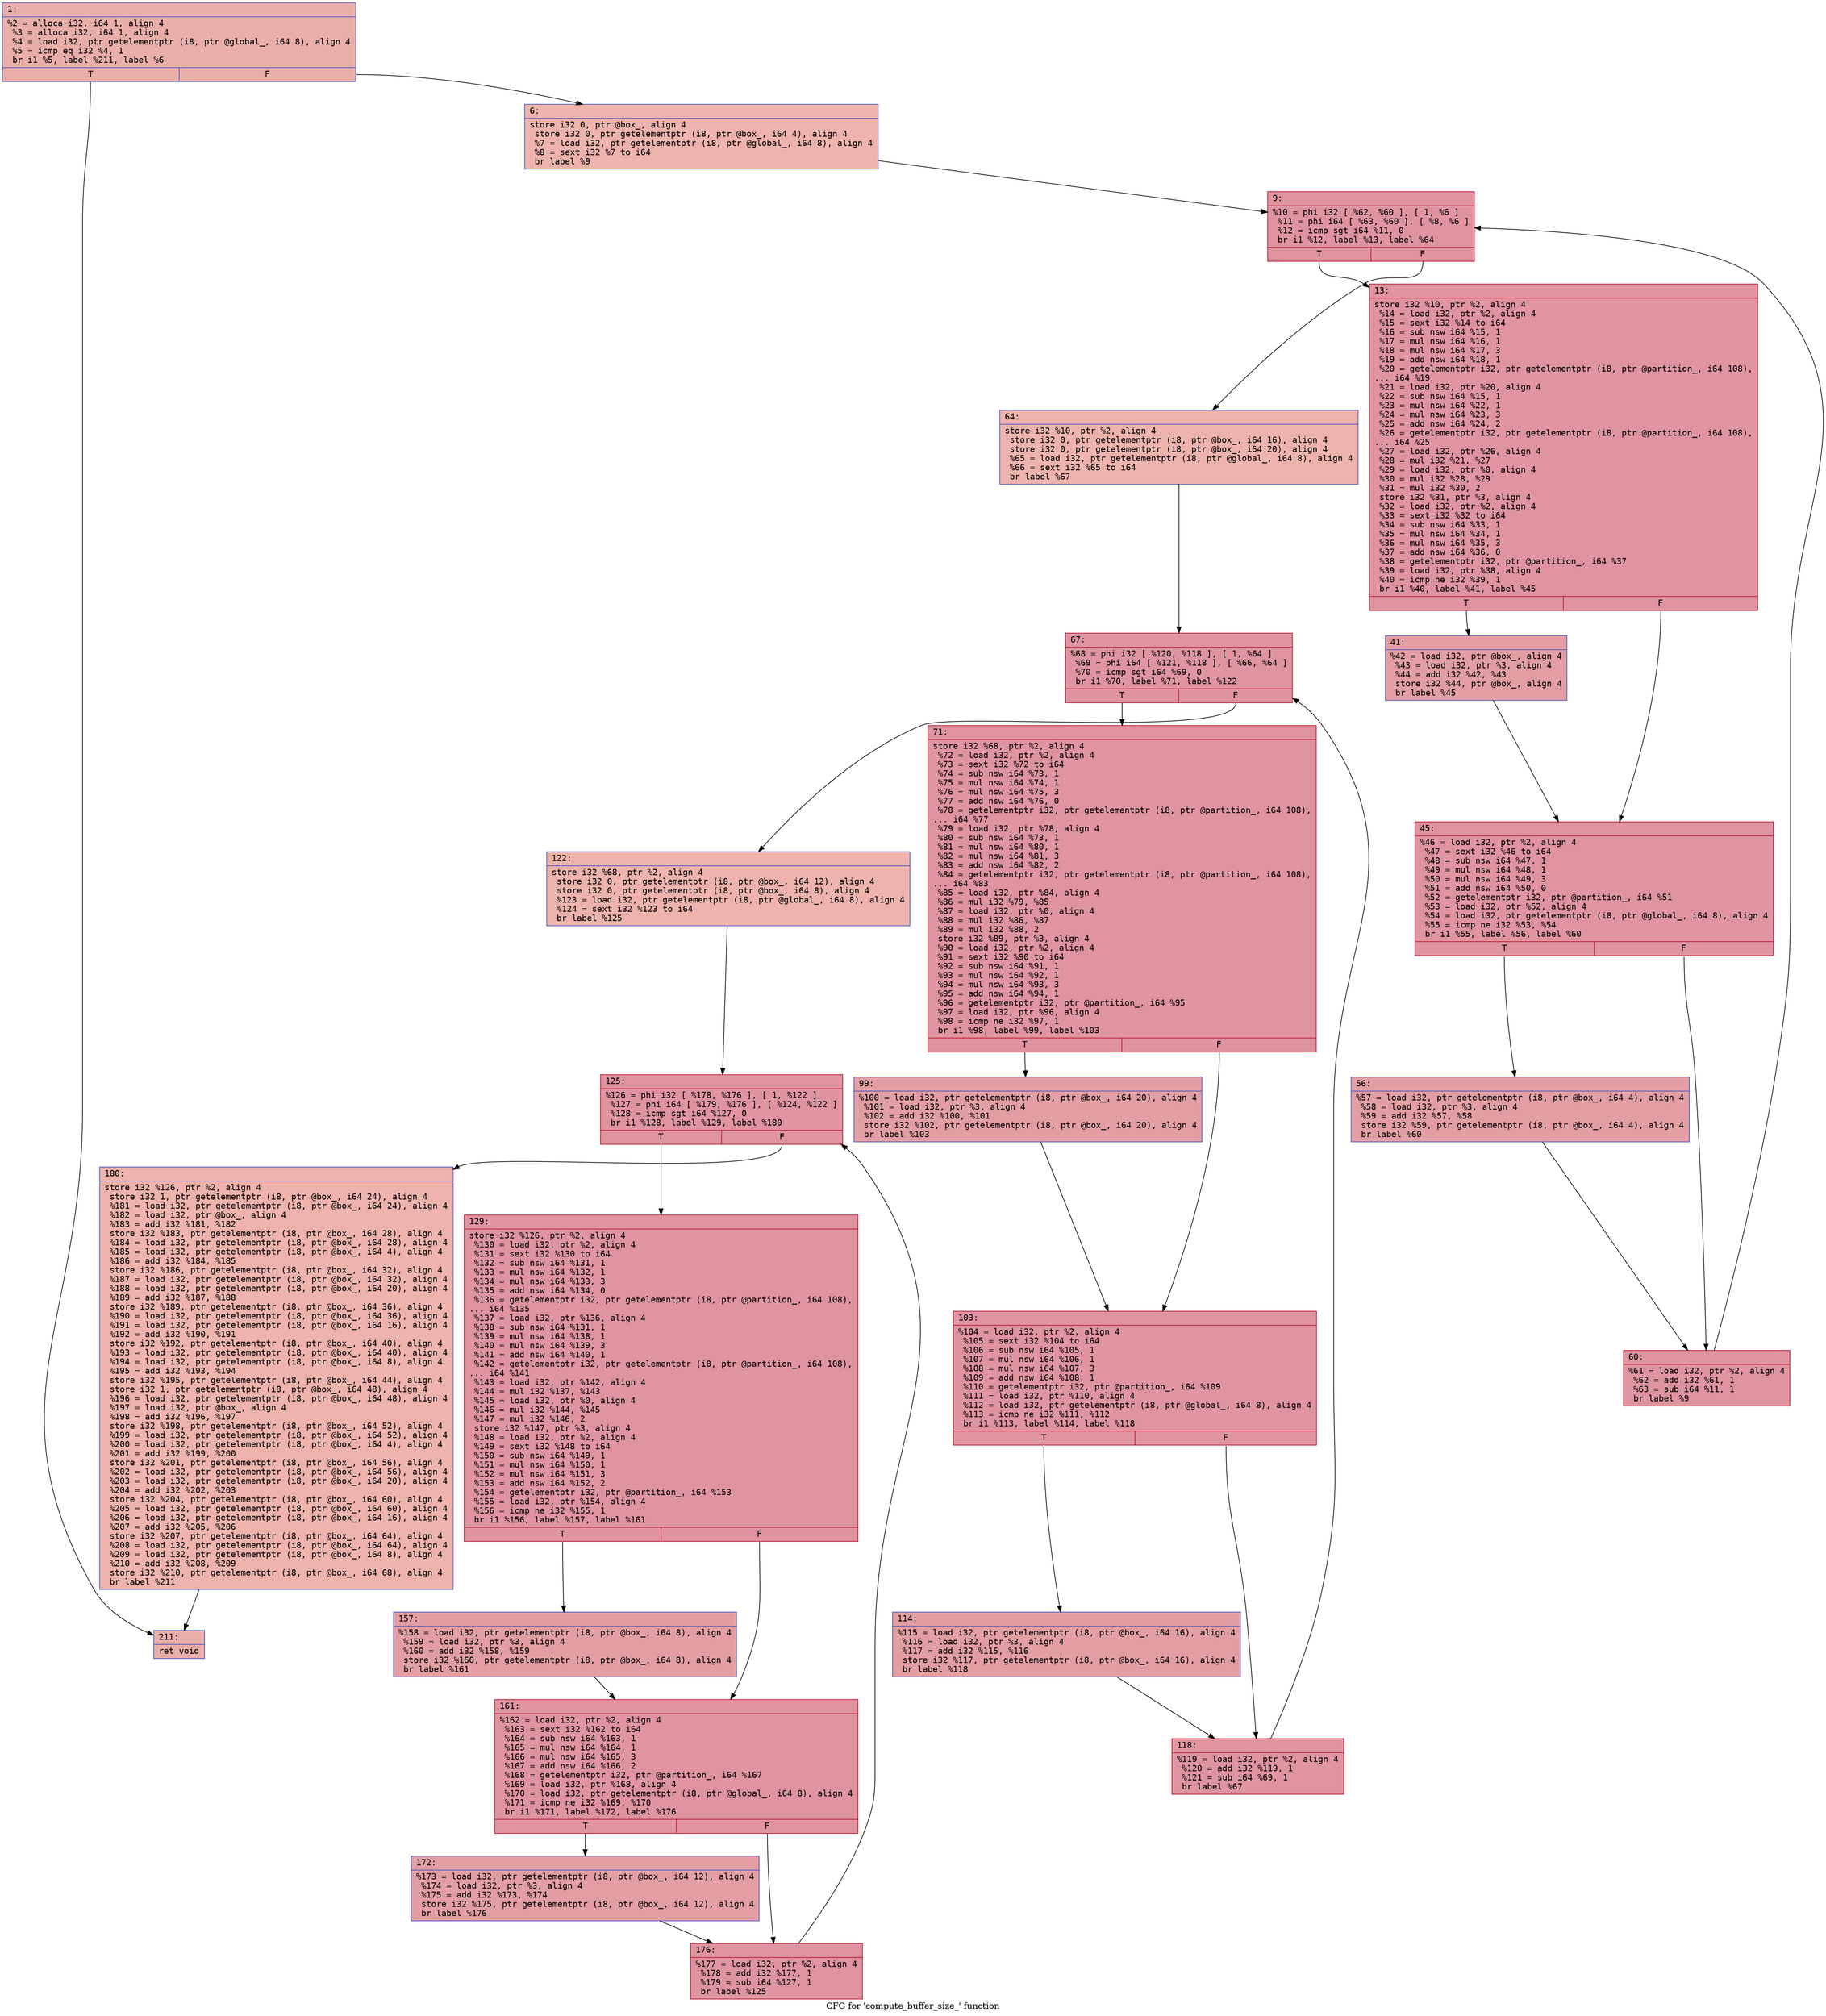 digraph "CFG for 'compute_buffer_size_' function" {
	label="CFG for 'compute_buffer_size_' function";

	Node0x563b3466ece0 [shape=record,color="#3d50c3ff", style=filled, fillcolor="#d0473d70" fontname="Courier",label="{1:\l|  %2 = alloca i32, i64 1, align 4\l  %3 = alloca i32, i64 1, align 4\l  %4 = load i32, ptr getelementptr (i8, ptr @global_, i64 8), align 4\l  %5 = icmp eq i32 %4, 1\l  br i1 %5, label %211, label %6\l|{<s0>T|<s1>F}}"];
	Node0x563b3466ece0:s0 -> Node0x563b3466f230[tooltip="1 -> 211\nProbability 50.00%" ];
	Node0x563b3466ece0:s1 -> Node0x563b3466f280[tooltip="1 -> 6\nProbability 50.00%" ];
	Node0x563b3466f280 [shape=record,color="#3d50c3ff", style=filled, fillcolor="#d6524470" fontname="Courier",label="{6:\l|  store i32 0, ptr @box_, align 4\l  store i32 0, ptr getelementptr (i8, ptr @box_, i64 4), align 4\l  %7 = load i32, ptr getelementptr (i8, ptr @global_, i64 8), align 4\l  %8 = sext i32 %7 to i64\l  br label %9\l}"];
	Node0x563b3466f280 -> Node0x563b3466f690[tooltip="6 -> 9\nProbability 100.00%" ];
	Node0x563b3466f690 [shape=record,color="#b70d28ff", style=filled, fillcolor="#b70d2870" fontname="Courier",label="{9:\l|  %10 = phi i32 [ %62, %60 ], [ 1, %6 ]\l  %11 = phi i64 [ %63, %60 ], [ %8, %6 ]\l  %12 = icmp sgt i64 %11, 0\l  br i1 %12, label %13, label %64\l|{<s0>T|<s1>F}}"];
	Node0x563b3466f690:s0 -> Node0x563b3466fa00[tooltip="9 -> 13\nProbability 96.88%" ];
	Node0x563b3466f690:s1 -> Node0x563b3466fa90[tooltip="9 -> 64\nProbability 3.12%" ];
	Node0x563b3466fa00 [shape=record,color="#b70d28ff", style=filled, fillcolor="#b70d2870" fontname="Courier",label="{13:\l|  store i32 %10, ptr %2, align 4\l  %14 = load i32, ptr %2, align 4\l  %15 = sext i32 %14 to i64\l  %16 = sub nsw i64 %15, 1\l  %17 = mul nsw i64 %16, 1\l  %18 = mul nsw i64 %17, 3\l  %19 = add nsw i64 %18, 1\l  %20 = getelementptr i32, ptr getelementptr (i8, ptr @partition_, i64 108),\l... i64 %19\l  %21 = load i32, ptr %20, align 4\l  %22 = sub nsw i64 %15, 1\l  %23 = mul nsw i64 %22, 1\l  %24 = mul nsw i64 %23, 3\l  %25 = add nsw i64 %24, 2\l  %26 = getelementptr i32, ptr getelementptr (i8, ptr @partition_, i64 108),\l... i64 %25\l  %27 = load i32, ptr %26, align 4\l  %28 = mul i32 %21, %27\l  %29 = load i32, ptr %0, align 4\l  %30 = mul i32 %28, %29\l  %31 = mul i32 %30, 2\l  store i32 %31, ptr %3, align 4\l  %32 = load i32, ptr %2, align 4\l  %33 = sext i32 %32 to i64\l  %34 = sub nsw i64 %33, 1\l  %35 = mul nsw i64 %34, 1\l  %36 = mul nsw i64 %35, 3\l  %37 = add nsw i64 %36, 0\l  %38 = getelementptr i32, ptr @partition_, i64 %37\l  %39 = load i32, ptr %38, align 4\l  %40 = icmp ne i32 %39, 1\l  br i1 %40, label %41, label %45\l|{<s0>T|<s1>F}}"];
	Node0x563b3466fa00:s0 -> Node0x563b34670cd0[tooltip="13 -> 41\nProbability 50.00%" ];
	Node0x563b3466fa00:s1 -> Node0x563b34670d20[tooltip="13 -> 45\nProbability 50.00%" ];
	Node0x563b34670cd0 [shape=record,color="#3d50c3ff", style=filled, fillcolor="#be242e70" fontname="Courier",label="{41:\l|  %42 = load i32, ptr @box_, align 4\l  %43 = load i32, ptr %3, align 4\l  %44 = add i32 %42, %43\l  store i32 %44, ptr @box_, align 4\l  br label %45\l}"];
	Node0x563b34670cd0 -> Node0x563b34670d20[tooltip="41 -> 45\nProbability 100.00%" ];
	Node0x563b34670d20 [shape=record,color="#b70d28ff", style=filled, fillcolor="#b70d2870" fontname="Courier",label="{45:\l|  %46 = load i32, ptr %2, align 4\l  %47 = sext i32 %46 to i64\l  %48 = sub nsw i64 %47, 1\l  %49 = mul nsw i64 %48, 1\l  %50 = mul nsw i64 %49, 3\l  %51 = add nsw i64 %50, 0\l  %52 = getelementptr i32, ptr @partition_, i64 %51\l  %53 = load i32, ptr %52, align 4\l  %54 = load i32, ptr getelementptr (i8, ptr @global_, i64 8), align 4\l  %55 = icmp ne i32 %53, %54\l  br i1 %55, label %56, label %60\l|{<s0>T|<s1>F}}"];
	Node0x563b34670d20:s0 -> Node0x563b34671e70[tooltip="45 -> 56\nProbability 50.00%" ];
	Node0x563b34670d20:s1 -> Node0x563b3466f780[tooltip="45 -> 60\nProbability 50.00%" ];
	Node0x563b34671e70 [shape=record,color="#3d50c3ff", style=filled, fillcolor="#be242e70" fontname="Courier",label="{56:\l|  %57 = load i32, ptr getelementptr (i8, ptr @box_, i64 4), align 4\l  %58 = load i32, ptr %3, align 4\l  %59 = add i32 %57, %58\l  store i32 %59, ptr getelementptr (i8, ptr @box_, i64 4), align 4\l  br label %60\l}"];
	Node0x563b34671e70 -> Node0x563b3466f780[tooltip="56 -> 60\nProbability 100.00%" ];
	Node0x563b3466f780 [shape=record,color="#b70d28ff", style=filled, fillcolor="#b70d2870" fontname="Courier",label="{60:\l|  %61 = load i32, ptr %2, align 4\l  %62 = add i32 %61, 1\l  %63 = sub i64 %11, 1\l  br label %9\l}"];
	Node0x563b3466f780 -> Node0x563b3466f690[tooltip="60 -> 9\nProbability 100.00%" ];
	Node0x563b3466fa90 [shape=record,color="#3d50c3ff", style=filled, fillcolor="#d6524470" fontname="Courier",label="{64:\l|  store i32 %10, ptr %2, align 4\l  store i32 0, ptr getelementptr (i8, ptr @box_, i64 16), align 4\l  store i32 0, ptr getelementptr (i8, ptr @box_, i64 20), align 4\l  %65 = load i32, ptr getelementptr (i8, ptr @global_, i64 8), align 4\l  %66 = sext i32 %65 to i64\l  br label %67\l}"];
	Node0x563b3466fa90 -> Node0x563b346727d0[tooltip="64 -> 67\nProbability 100.00%" ];
	Node0x563b346727d0 [shape=record,color="#b70d28ff", style=filled, fillcolor="#b70d2870" fontname="Courier",label="{67:\l|  %68 = phi i32 [ %120, %118 ], [ 1, %64 ]\l  %69 = phi i64 [ %121, %118 ], [ %66, %64 ]\l  %70 = icmp sgt i64 %69, 0\l  br i1 %70, label %71, label %122\l|{<s0>T|<s1>F}}"];
	Node0x563b346727d0:s0 -> Node0x563b34672b50[tooltip="67 -> 71\nProbability 96.88%" ];
	Node0x563b346727d0:s1 -> Node0x563b34672ba0[tooltip="67 -> 122\nProbability 3.12%" ];
	Node0x563b34672b50 [shape=record,color="#b70d28ff", style=filled, fillcolor="#b70d2870" fontname="Courier",label="{71:\l|  store i32 %68, ptr %2, align 4\l  %72 = load i32, ptr %2, align 4\l  %73 = sext i32 %72 to i64\l  %74 = sub nsw i64 %73, 1\l  %75 = mul nsw i64 %74, 1\l  %76 = mul nsw i64 %75, 3\l  %77 = add nsw i64 %76, 0\l  %78 = getelementptr i32, ptr getelementptr (i8, ptr @partition_, i64 108),\l... i64 %77\l  %79 = load i32, ptr %78, align 4\l  %80 = sub nsw i64 %73, 1\l  %81 = mul nsw i64 %80, 1\l  %82 = mul nsw i64 %81, 3\l  %83 = add nsw i64 %82, 2\l  %84 = getelementptr i32, ptr getelementptr (i8, ptr @partition_, i64 108),\l... i64 %83\l  %85 = load i32, ptr %84, align 4\l  %86 = mul i32 %79, %85\l  %87 = load i32, ptr %0, align 4\l  %88 = mul i32 %86, %87\l  %89 = mul i32 %88, 2\l  store i32 %89, ptr %3, align 4\l  %90 = load i32, ptr %2, align 4\l  %91 = sext i32 %90 to i64\l  %92 = sub nsw i64 %91, 1\l  %93 = mul nsw i64 %92, 1\l  %94 = mul nsw i64 %93, 3\l  %95 = add nsw i64 %94, 1\l  %96 = getelementptr i32, ptr @partition_, i64 %95\l  %97 = load i32, ptr %96, align 4\l  %98 = icmp ne i32 %97, 1\l  br i1 %98, label %99, label %103\l|{<s0>T|<s1>F}}"];
	Node0x563b34672b50:s0 -> Node0x563b346713a0[tooltip="71 -> 99\nProbability 50.00%" ];
	Node0x563b34672b50:s1 -> Node0x563b346713f0[tooltip="71 -> 103\nProbability 50.00%" ];
	Node0x563b346713a0 [shape=record,color="#3d50c3ff", style=filled, fillcolor="#be242e70" fontname="Courier",label="{99:\l|  %100 = load i32, ptr getelementptr (i8, ptr @box_, i64 20), align 4\l  %101 = load i32, ptr %3, align 4\l  %102 = add i32 %100, %101\l  store i32 %102, ptr getelementptr (i8, ptr @box_, i64 20), align 4\l  br label %103\l}"];
	Node0x563b346713a0 -> Node0x563b346713f0[tooltip="99 -> 103\nProbability 100.00%" ];
	Node0x563b346713f0 [shape=record,color="#b70d28ff", style=filled, fillcolor="#b70d2870" fontname="Courier",label="{103:\l|  %104 = load i32, ptr %2, align 4\l  %105 = sext i32 %104 to i64\l  %106 = sub nsw i64 %105, 1\l  %107 = mul nsw i64 %106, 1\l  %108 = mul nsw i64 %107, 3\l  %109 = add nsw i64 %108, 1\l  %110 = getelementptr i32, ptr @partition_, i64 %109\l  %111 = load i32, ptr %110, align 4\l  %112 = load i32, ptr getelementptr (i8, ptr @global_, i64 8), align 4\l  %113 = icmp ne i32 %111, %112\l  br i1 %113, label %114, label %118\l|{<s0>T|<s1>F}}"];
	Node0x563b346713f0:s0 -> Node0x563b346719a0[tooltip="103 -> 114\nProbability 50.00%" ];
	Node0x563b346713f0:s1 -> Node0x563b346728c0[tooltip="103 -> 118\nProbability 50.00%" ];
	Node0x563b346719a0 [shape=record,color="#3d50c3ff", style=filled, fillcolor="#be242e70" fontname="Courier",label="{114:\l|  %115 = load i32, ptr getelementptr (i8, ptr @box_, i64 16), align 4\l  %116 = load i32, ptr %3, align 4\l  %117 = add i32 %115, %116\l  store i32 %117, ptr getelementptr (i8, ptr @box_, i64 16), align 4\l  br label %118\l}"];
	Node0x563b346719a0 -> Node0x563b346728c0[tooltip="114 -> 118\nProbability 100.00%" ];
	Node0x563b346728c0 [shape=record,color="#b70d28ff", style=filled, fillcolor="#b70d2870" fontname="Courier",label="{118:\l|  %119 = load i32, ptr %2, align 4\l  %120 = add i32 %119, 1\l  %121 = sub i64 %69, 1\l  br label %67\l}"];
	Node0x563b346728c0 -> Node0x563b346727d0[tooltip="118 -> 67\nProbability 100.00%" ];
	Node0x563b34672ba0 [shape=record,color="#3d50c3ff", style=filled, fillcolor="#d6524470" fontname="Courier",label="{122:\l|  store i32 %68, ptr %2, align 4\l  store i32 0, ptr getelementptr (i8, ptr @box_, i64 12), align 4\l  store i32 0, ptr getelementptr (i8, ptr @box_, i64 8), align 4\l  %123 = load i32, ptr getelementptr (i8, ptr @global_, i64 8), align 4\l  %124 = sext i32 %123 to i64\l  br label %125\l}"];
	Node0x563b34672ba0 -> Node0x563b34675760[tooltip="122 -> 125\nProbability 100.00%" ];
	Node0x563b34675760 [shape=record,color="#b70d28ff", style=filled, fillcolor="#b70d2870" fontname="Courier",label="{125:\l|  %126 = phi i32 [ %178, %176 ], [ 1, %122 ]\l  %127 = phi i64 [ %179, %176 ], [ %124, %122 ]\l  %128 = icmp sgt i64 %127, 0\l  br i1 %128, label %129, label %180\l|{<s0>T|<s1>F}}"];
	Node0x563b34675760:s0 -> Node0x563b34675ab0[tooltip="125 -> 129\nProbability 96.88%" ];
	Node0x563b34675760:s1 -> Node0x563b34675b00[tooltip="125 -> 180\nProbability 3.12%" ];
	Node0x563b34675ab0 [shape=record,color="#b70d28ff", style=filled, fillcolor="#b70d2870" fontname="Courier",label="{129:\l|  store i32 %126, ptr %2, align 4\l  %130 = load i32, ptr %2, align 4\l  %131 = sext i32 %130 to i64\l  %132 = sub nsw i64 %131, 1\l  %133 = mul nsw i64 %132, 1\l  %134 = mul nsw i64 %133, 3\l  %135 = add nsw i64 %134, 0\l  %136 = getelementptr i32, ptr getelementptr (i8, ptr @partition_, i64 108),\l... i64 %135\l  %137 = load i32, ptr %136, align 4\l  %138 = sub nsw i64 %131, 1\l  %139 = mul nsw i64 %138, 1\l  %140 = mul nsw i64 %139, 3\l  %141 = add nsw i64 %140, 1\l  %142 = getelementptr i32, ptr getelementptr (i8, ptr @partition_, i64 108),\l... i64 %141\l  %143 = load i32, ptr %142, align 4\l  %144 = mul i32 %137, %143\l  %145 = load i32, ptr %0, align 4\l  %146 = mul i32 %144, %145\l  %147 = mul i32 %146, 2\l  store i32 %147, ptr %3, align 4\l  %148 = load i32, ptr %2, align 4\l  %149 = sext i32 %148 to i64\l  %150 = sub nsw i64 %149, 1\l  %151 = mul nsw i64 %150, 1\l  %152 = mul nsw i64 %151, 3\l  %153 = add nsw i64 %152, 2\l  %154 = getelementptr i32, ptr @partition_, i64 %153\l  %155 = load i32, ptr %154, align 4\l  %156 = icmp ne i32 %155, 1\l  br i1 %156, label %157, label %161\l|{<s0>T|<s1>F}}"];
	Node0x563b34675ab0:s0 -> Node0x563b34676c00[tooltip="129 -> 157\nProbability 50.00%" ];
	Node0x563b34675ab0:s1 -> Node0x563b34676c50[tooltip="129 -> 161\nProbability 50.00%" ];
	Node0x563b34676c00 [shape=record,color="#3d50c3ff", style=filled, fillcolor="#be242e70" fontname="Courier",label="{157:\l|  %158 = load i32, ptr getelementptr (i8, ptr @box_, i64 8), align 4\l  %159 = load i32, ptr %3, align 4\l  %160 = add i32 %158, %159\l  store i32 %160, ptr getelementptr (i8, ptr @box_, i64 8), align 4\l  br label %161\l}"];
	Node0x563b34676c00 -> Node0x563b34676c50[tooltip="157 -> 161\nProbability 100.00%" ];
	Node0x563b34676c50 [shape=record,color="#b70d28ff", style=filled, fillcolor="#b70d2870" fontname="Courier",label="{161:\l|  %162 = load i32, ptr %2, align 4\l  %163 = sext i32 %162 to i64\l  %164 = sub nsw i64 %163, 1\l  %165 = mul nsw i64 %164, 1\l  %166 = mul nsw i64 %165, 3\l  %167 = add nsw i64 %166, 2\l  %168 = getelementptr i32, ptr @partition_, i64 %167\l  %169 = load i32, ptr %168, align 4\l  %170 = load i32, ptr getelementptr (i8, ptr @global_, i64 8), align 4\l  %171 = icmp ne i32 %169, %170\l  br i1 %171, label %172, label %176\l|{<s0>T|<s1>F}}"];
	Node0x563b34676c50:s0 -> Node0x563b34677550[tooltip="161 -> 172\nProbability 50.00%" ];
	Node0x563b34676c50:s1 -> Node0x563b34675820[tooltip="161 -> 176\nProbability 50.00%" ];
	Node0x563b34677550 [shape=record,color="#3d50c3ff", style=filled, fillcolor="#be242e70" fontname="Courier",label="{172:\l|  %173 = load i32, ptr getelementptr (i8, ptr @box_, i64 12), align 4\l  %174 = load i32, ptr %3, align 4\l  %175 = add i32 %173, %174\l  store i32 %175, ptr getelementptr (i8, ptr @box_, i64 12), align 4\l  br label %176\l}"];
	Node0x563b34677550 -> Node0x563b34675820[tooltip="172 -> 176\nProbability 100.00%" ];
	Node0x563b34675820 [shape=record,color="#b70d28ff", style=filled, fillcolor="#b70d2870" fontname="Courier",label="{176:\l|  %177 = load i32, ptr %2, align 4\l  %178 = add i32 %177, 1\l  %179 = sub i64 %127, 1\l  br label %125\l}"];
	Node0x563b34675820 -> Node0x563b34675760[tooltip="176 -> 125\nProbability 100.00%" ];
	Node0x563b34675b00 [shape=record,color="#3d50c3ff", style=filled, fillcolor="#d6524470" fontname="Courier",label="{180:\l|  store i32 %126, ptr %2, align 4\l  store i32 1, ptr getelementptr (i8, ptr @box_, i64 24), align 4\l  %181 = load i32, ptr getelementptr (i8, ptr @box_, i64 24), align 4\l  %182 = load i32, ptr @box_, align 4\l  %183 = add i32 %181, %182\l  store i32 %183, ptr getelementptr (i8, ptr @box_, i64 28), align 4\l  %184 = load i32, ptr getelementptr (i8, ptr @box_, i64 28), align 4\l  %185 = load i32, ptr getelementptr (i8, ptr @box_, i64 4), align 4\l  %186 = add i32 %184, %185\l  store i32 %186, ptr getelementptr (i8, ptr @box_, i64 32), align 4\l  %187 = load i32, ptr getelementptr (i8, ptr @box_, i64 32), align 4\l  %188 = load i32, ptr getelementptr (i8, ptr @box_, i64 20), align 4\l  %189 = add i32 %187, %188\l  store i32 %189, ptr getelementptr (i8, ptr @box_, i64 36), align 4\l  %190 = load i32, ptr getelementptr (i8, ptr @box_, i64 36), align 4\l  %191 = load i32, ptr getelementptr (i8, ptr @box_, i64 16), align 4\l  %192 = add i32 %190, %191\l  store i32 %192, ptr getelementptr (i8, ptr @box_, i64 40), align 4\l  %193 = load i32, ptr getelementptr (i8, ptr @box_, i64 40), align 4\l  %194 = load i32, ptr getelementptr (i8, ptr @box_, i64 8), align 4\l  %195 = add i32 %193, %194\l  store i32 %195, ptr getelementptr (i8, ptr @box_, i64 44), align 4\l  store i32 1, ptr getelementptr (i8, ptr @box_, i64 48), align 4\l  %196 = load i32, ptr getelementptr (i8, ptr @box_, i64 48), align 4\l  %197 = load i32, ptr @box_, align 4\l  %198 = add i32 %196, %197\l  store i32 %198, ptr getelementptr (i8, ptr @box_, i64 52), align 4\l  %199 = load i32, ptr getelementptr (i8, ptr @box_, i64 52), align 4\l  %200 = load i32, ptr getelementptr (i8, ptr @box_, i64 4), align 4\l  %201 = add i32 %199, %200\l  store i32 %201, ptr getelementptr (i8, ptr @box_, i64 56), align 4\l  %202 = load i32, ptr getelementptr (i8, ptr @box_, i64 56), align 4\l  %203 = load i32, ptr getelementptr (i8, ptr @box_, i64 20), align 4\l  %204 = add i32 %202, %203\l  store i32 %204, ptr getelementptr (i8, ptr @box_, i64 60), align 4\l  %205 = load i32, ptr getelementptr (i8, ptr @box_, i64 60), align 4\l  %206 = load i32, ptr getelementptr (i8, ptr @box_, i64 16), align 4\l  %207 = add i32 %205, %206\l  store i32 %207, ptr getelementptr (i8, ptr @box_, i64 64), align 4\l  %208 = load i32, ptr getelementptr (i8, ptr @box_, i64 64), align 4\l  %209 = load i32, ptr getelementptr (i8, ptr @box_, i64 8), align 4\l  %210 = add i32 %208, %209\l  store i32 %210, ptr getelementptr (i8, ptr @box_, i64 68), align 4\l  br label %211\l}"];
	Node0x563b34675b00 -> Node0x563b3466f230[tooltip="180 -> 211\nProbability 100.00%" ];
	Node0x563b3466f230 [shape=record,color="#3d50c3ff", style=filled, fillcolor="#d0473d70" fontname="Courier",label="{211:\l|  ret void\l}"];
}
